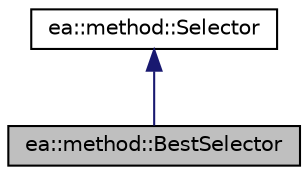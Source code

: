 digraph "ea::method::BestSelector"
{
 // LATEX_PDF_SIZE
  edge [fontname="Helvetica",fontsize="10",labelfontname="Helvetica",labelfontsize="10"];
  node [fontname="Helvetica",fontsize="10",shape=record];
  Node1 [label="ea::method::BestSelector",height=0.2,width=0.4,color="black", fillcolor="grey75", style="filled", fontcolor="black",tooltip="Selects instances by their fitness."];
  Node2 -> Node1 [dir="back",color="midnightblue",fontsize="10",style="solid",fontname="Helvetica"];
  Node2 [label="ea::method::Selector",height=0.2,width=0.4,color="black", fillcolor="white", style="filled",URL="$classea_1_1method_1_1Selector.html",tooltip="Performs instance selection."];
}
